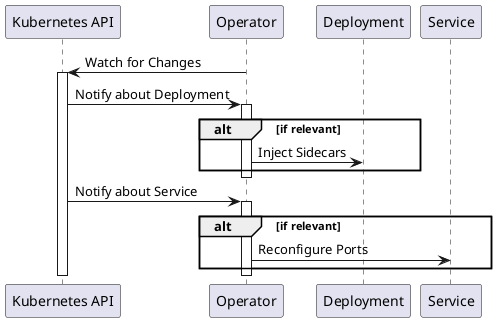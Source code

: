 @startuml

participant "Kubernetes API" as api
participant "Operator" as op
participant "Deployment" as dep
participant "Service" as svc

op -> api : Watch for Changes
activate api

api -> op : Notify about Deployment
activate op
alt if relevant
op -> dep : Inject Sidecars
end
deactivate op

api -> op : Notify about Service
activate op
alt if relevant
op -> svc : Reconfigure Ports
end
deactivate op

deactivate api

@enduml
